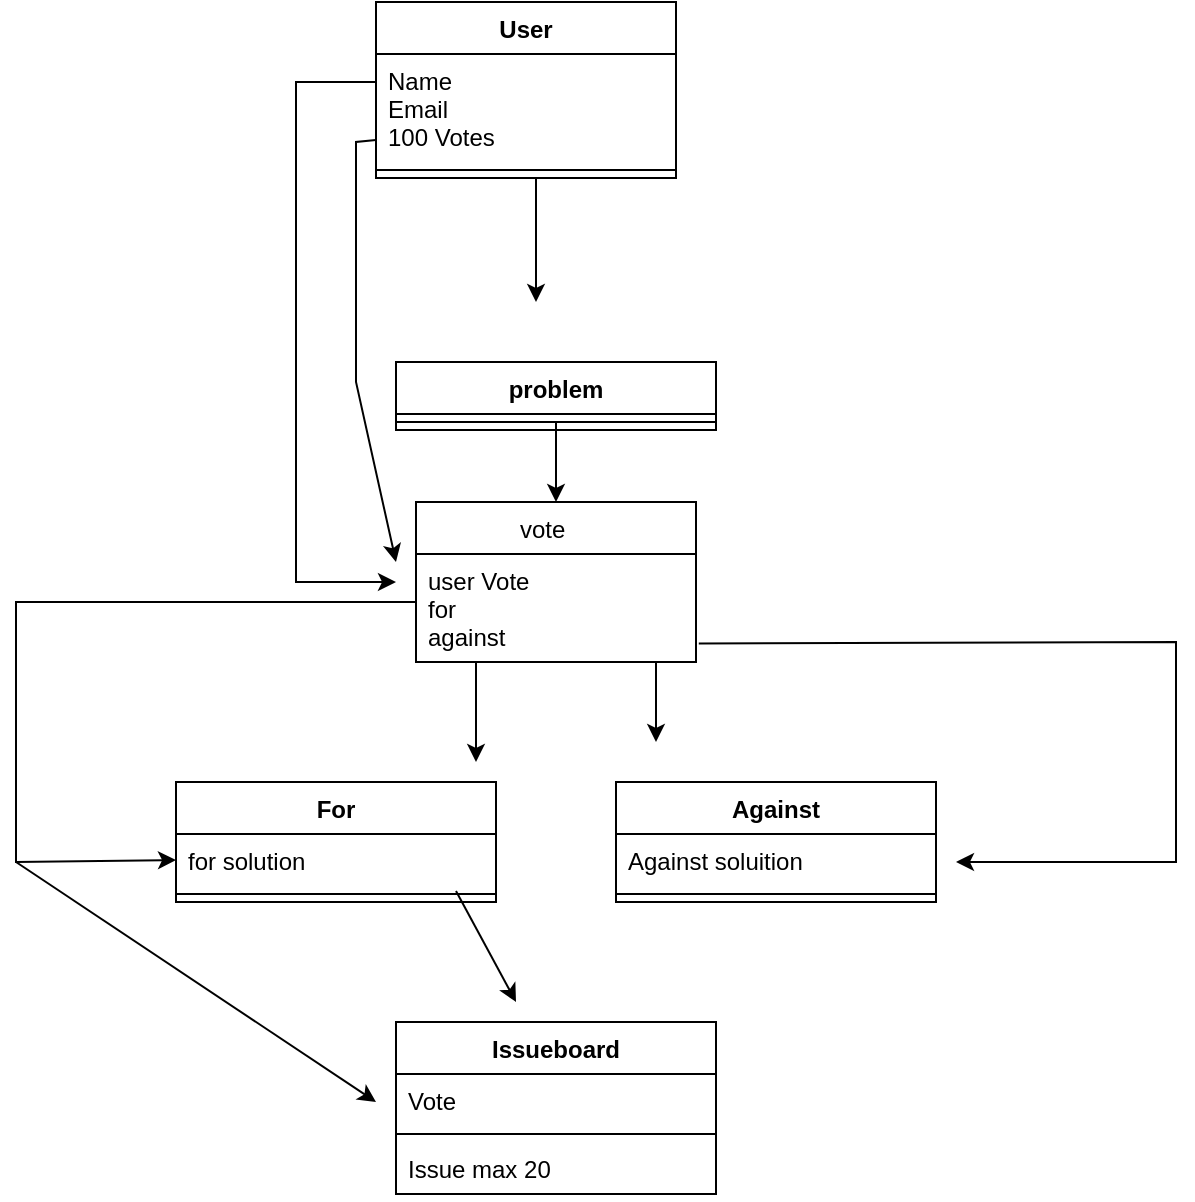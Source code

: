 <mxfile version="17.4.0" type="device"><diagram id="AWbCl686pABDfBViiZ-p" name="Page-1"><mxGraphModel dx="1422" dy="774" grid="1" gridSize="10" guides="1" tooltips="1" connect="1" arrows="1" fold="1" page="1" pageScale="1" pageWidth="827" pageHeight="1169" math="0" shadow="0"><root><mxCell id="0"/><mxCell id="1" parent="0"/><mxCell id="nXtzGsPeGUkLVxMewQN5-9" value="User" style="swimlane;fontStyle=1;align=center;verticalAlign=top;childLayout=stackLayout;horizontal=1;startSize=26;horizontalStack=0;resizeParent=1;resizeParentMax=0;resizeLast=0;collapsible=1;marginBottom=0;" parent="1" vertex="1"><mxGeometry x="200" y="70" width="150" height="88" as="geometry"/></mxCell><mxCell id="qkkWclDfs0VGxduer8f4-8" value="" style="endArrow=classic;html=1;rounded=0;" edge="1" parent="nXtzGsPeGUkLVxMewQN5-9"><mxGeometry width="50" height="50" relative="1" as="geometry"><mxPoint y="69" as="sourcePoint"/><mxPoint x="10" y="280" as="targetPoint"/><Array as="points"><mxPoint x="-10" y="70"/><mxPoint x="-10" y="190"/></Array></mxGeometry></mxCell><mxCell id="nXtzGsPeGUkLVxMewQN5-10" value="Name&#10;Email&#10;100 Votes&#10;" style="text;strokeColor=none;fillColor=none;align=left;verticalAlign=top;spacingLeft=4;spacingRight=4;overflow=hidden;rotatable=0;points=[[0,0.5],[1,0.5]];portConstraint=eastwest;" parent="nXtzGsPeGUkLVxMewQN5-9" vertex="1"><mxGeometry y="26" width="150" height="54" as="geometry"/></mxCell><mxCell id="rw0QA6c1xjK7FmbVgBiF-13" value="" style="endArrow=classic;html=1;rounded=0;" parent="nXtzGsPeGUkLVxMewQN5-9" edge="1"><mxGeometry width="50" height="50" relative="1" as="geometry"><mxPoint x="80" y="88" as="sourcePoint"/><mxPoint x="80" y="150" as="targetPoint"/></mxGeometry></mxCell><mxCell id="nXtzGsPeGUkLVxMewQN5-11" value="" style="line;strokeWidth=1;fillColor=none;align=left;verticalAlign=middle;spacingTop=-1;spacingLeft=3;spacingRight=3;rotatable=0;labelPosition=right;points=[];portConstraint=eastwest;" parent="nXtzGsPeGUkLVxMewQN5-9" vertex="1"><mxGeometry y="80" width="150" height="8" as="geometry"/></mxCell><mxCell id="rw0QA6c1xjK7FmbVgBiF-9" value="vote    " style="swimlane;fontStyle=0;childLayout=stackLayout;horizontal=1;startSize=26;fillColor=none;horizontalStack=0;resizeParent=1;resizeParentMax=0;resizeLast=0;collapsible=1;marginBottom=0;" parent="1" vertex="1"><mxGeometry x="220" y="320" width="140" height="80" as="geometry"/></mxCell><mxCell id="rw0QA6c1xjK7FmbVgBiF-41" value="" style="endArrow=classic;html=1;rounded=0;" parent="rw0QA6c1xjK7FmbVgBiF-9" edge="1"><mxGeometry width="50" height="50" relative="1" as="geometry"><mxPoint x="30" y="80" as="sourcePoint"/><mxPoint x="30" y="130" as="targetPoint"/></mxGeometry></mxCell><mxCell id="rw0QA6c1xjK7FmbVgBiF-10" value="user Vote&#10;for &#10;against&#10;" style="text;strokeColor=none;fillColor=none;align=left;verticalAlign=top;spacingLeft=4;spacingRight=4;overflow=hidden;rotatable=0;points=[[0,0.5],[1,0.5]];portConstraint=eastwest;" parent="rw0QA6c1xjK7FmbVgBiF-9" vertex="1"><mxGeometry y="26" width="140" height="54" as="geometry"/></mxCell><mxCell id="rw0QA6c1xjK7FmbVgBiF-15" value="Against" style="swimlane;fontStyle=1;align=center;verticalAlign=top;childLayout=stackLayout;horizontal=1;startSize=26;horizontalStack=0;resizeParent=1;resizeParentMax=0;resizeLast=0;collapsible=1;marginBottom=0;" parent="1" vertex="1"><mxGeometry x="320" y="460" width="160" height="60" as="geometry"/></mxCell><mxCell id="rw0QA6c1xjK7FmbVgBiF-16" value="Against soluition" style="text;strokeColor=none;fillColor=none;align=left;verticalAlign=top;spacingLeft=4;spacingRight=4;overflow=hidden;rotatable=0;points=[[0,0.5],[1,0.5]];portConstraint=eastwest;" parent="rw0QA6c1xjK7FmbVgBiF-15" vertex="1"><mxGeometry y="26" width="160" height="26" as="geometry"/></mxCell><mxCell id="rw0QA6c1xjK7FmbVgBiF-17" value="" style="line;strokeWidth=1;fillColor=none;align=left;verticalAlign=middle;spacingTop=-1;spacingLeft=3;spacingRight=3;rotatable=0;labelPosition=right;points=[];portConstraint=eastwest;" parent="rw0QA6c1xjK7FmbVgBiF-15" vertex="1"><mxGeometry y="52" width="160" height="8" as="geometry"/></mxCell><mxCell id="rw0QA6c1xjK7FmbVgBiF-19" value="For" style="swimlane;fontStyle=1;align=center;verticalAlign=top;childLayout=stackLayout;horizontal=1;startSize=26;horizontalStack=0;resizeParent=1;resizeParentMax=0;resizeLast=0;collapsible=1;marginBottom=0;" parent="1" vertex="1"><mxGeometry x="100" y="460" width="160" height="60" as="geometry"/></mxCell><mxCell id="rw0QA6c1xjK7FmbVgBiF-20" value="for solution" style="text;strokeColor=none;fillColor=none;align=left;verticalAlign=top;spacingLeft=4;spacingRight=4;overflow=hidden;rotatable=0;points=[[0,0.5],[1,0.5]];portConstraint=eastwest;" parent="rw0QA6c1xjK7FmbVgBiF-19" vertex="1"><mxGeometry y="26" width="160" height="26" as="geometry"/></mxCell><mxCell id="rw0QA6c1xjK7FmbVgBiF-21" value="" style="line;strokeWidth=1;fillColor=none;align=left;verticalAlign=middle;spacingTop=-1;spacingLeft=3;spacingRight=3;rotatable=0;labelPosition=right;points=[];portConstraint=eastwest;" parent="rw0QA6c1xjK7FmbVgBiF-19" vertex="1"><mxGeometry y="52" width="160" height="8" as="geometry"/></mxCell><mxCell id="rw0QA6c1xjK7FmbVgBiF-24" value="problem" style="swimlane;fontStyle=1;align=center;verticalAlign=top;childLayout=stackLayout;horizontal=1;startSize=26;horizontalStack=0;resizeParent=1;resizeParentMax=0;resizeLast=0;collapsible=1;marginBottom=0;" parent="1" vertex="1"><mxGeometry x="210" y="250" width="160" height="34" as="geometry"/></mxCell><mxCell id="rw0QA6c1xjK7FmbVgBiF-26" value="" style="line;strokeWidth=1;fillColor=none;align=left;verticalAlign=middle;spacingTop=-1;spacingLeft=3;spacingRight=3;rotatable=0;labelPosition=right;points=[];portConstraint=eastwest;" parent="rw0QA6c1xjK7FmbVgBiF-24" vertex="1"><mxGeometry y="26" width="160" height="8" as="geometry"/></mxCell><mxCell id="rw0QA6c1xjK7FmbVgBiF-40" value="" style="endArrow=classic;html=1;rounded=0;entryX=0.5;entryY=0;entryDx=0;entryDy=0;" parent="1" target="rw0QA6c1xjK7FmbVgBiF-9" edge="1"><mxGeometry width="50" height="50" relative="1" as="geometry"><mxPoint x="290" y="280" as="sourcePoint"/><mxPoint x="340" y="230" as="targetPoint"/></mxGeometry></mxCell><mxCell id="rw0QA6c1xjK7FmbVgBiF-42" value="" style="endArrow=classic;html=1;rounded=0;" parent="1" edge="1"><mxGeometry width="50" height="50" relative="1" as="geometry"><mxPoint x="340" y="400" as="sourcePoint"/><mxPoint x="340" y="440" as="targetPoint"/></mxGeometry></mxCell><mxCell id="rw0QA6c1xjK7FmbVgBiF-43" value="Issueboard" style="swimlane;fontStyle=1;align=center;verticalAlign=top;childLayout=stackLayout;horizontal=1;startSize=26;horizontalStack=0;resizeParent=1;resizeParentMax=0;resizeLast=0;collapsible=1;marginBottom=0;" parent="1" vertex="1"><mxGeometry x="210" y="580" width="160" height="86" as="geometry"/></mxCell><mxCell id="rw0QA6c1xjK7FmbVgBiF-44" value="Vote " style="text;strokeColor=none;fillColor=none;align=left;verticalAlign=top;spacingLeft=4;spacingRight=4;overflow=hidden;rotatable=0;points=[[0,0.5],[1,0.5]];portConstraint=eastwest;" parent="rw0QA6c1xjK7FmbVgBiF-43" vertex="1"><mxGeometry y="26" width="160" height="26" as="geometry"/></mxCell><mxCell id="rw0QA6c1xjK7FmbVgBiF-46" value="" style="line;strokeWidth=1;fillColor=none;align=left;verticalAlign=middle;spacingTop=-1;spacingLeft=3;spacingRight=3;rotatable=0;labelPosition=right;points=[];portConstraint=eastwest;" parent="rw0QA6c1xjK7FmbVgBiF-43" vertex="1"><mxGeometry y="52" width="160" height="8" as="geometry"/></mxCell><mxCell id="rw0QA6c1xjK7FmbVgBiF-47" value="Issue max 20" style="text;strokeColor=none;fillColor=none;align=left;verticalAlign=top;spacingLeft=4;spacingRight=4;overflow=hidden;rotatable=0;points=[[0,0.5],[1,0.5]];portConstraint=eastwest;" parent="rw0QA6c1xjK7FmbVgBiF-43" vertex="1"><mxGeometry y="60" width="160" height="26" as="geometry"/></mxCell><mxCell id="rw0QA6c1xjK7FmbVgBiF-45" value="" style="endArrow=classic;html=1;rounded=0;" parent="1" edge="1"><mxGeometry width="50" height="50" relative="1" as="geometry"><mxPoint x="240" y="514.5" as="sourcePoint"/><mxPoint x="270" y="570" as="targetPoint"/></mxGeometry></mxCell><mxCell id="qkkWclDfs0VGxduer8f4-2" value="" style="endArrow=classic;html=1;rounded=0;" edge="1" parent="1"><mxGeometry width="50" height="50" relative="1" as="geometry"><mxPoint x="200" y="110" as="sourcePoint"/><mxPoint x="210" y="360" as="targetPoint"/><Array as="points"><mxPoint x="160" y="110"/><mxPoint x="160" y="360"/></Array></mxGeometry></mxCell><mxCell id="qkkWclDfs0VGxduer8f4-6" value="" style="endArrow=classic;html=1;rounded=0;entryX=0;entryY=0.5;entryDx=0;entryDy=0;" edge="1" parent="1" target="rw0QA6c1xjK7FmbVgBiF-20"><mxGeometry width="50" height="50" relative="1" as="geometry"><mxPoint x="220" y="370" as="sourcePoint"/><mxPoint x="80" y="490" as="targetPoint"/><Array as="points"><mxPoint x="20" y="370"/><mxPoint x="20" y="500"/></Array></mxGeometry></mxCell><mxCell id="qkkWclDfs0VGxduer8f4-7" value="" style="endArrow=classic;html=1;rounded=0;exitX=1.01;exitY=0.829;exitDx=0;exitDy=0;exitPerimeter=0;" edge="1" parent="1" source="rw0QA6c1xjK7FmbVgBiF-10"><mxGeometry width="50" height="50" relative="1" as="geometry"><mxPoint x="370" y="390" as="sourcePoint"/><mxPoint x="490" y="500" as="targetPoint"/><Array as="points"><mxPoint x="600" y="390"/><mxPoint x="600" y="500"/></Array></mxGeometry></mxCell><mxCell id="qkkWclDfs0VGxduer8f4-9" value="" style="endArrow=classic;html=1;rounded=0;" edge="1" parent="1"><mxGeometry width="50" height="50" relative="1" as="geometry"><mxPoint x="20" y="500" as="sourcePoint"/><mxPoint x="200" y="620" as="targetPoint"/></mxGeometry></mxCell></root></mxGraphModel></diagram></mxfile>